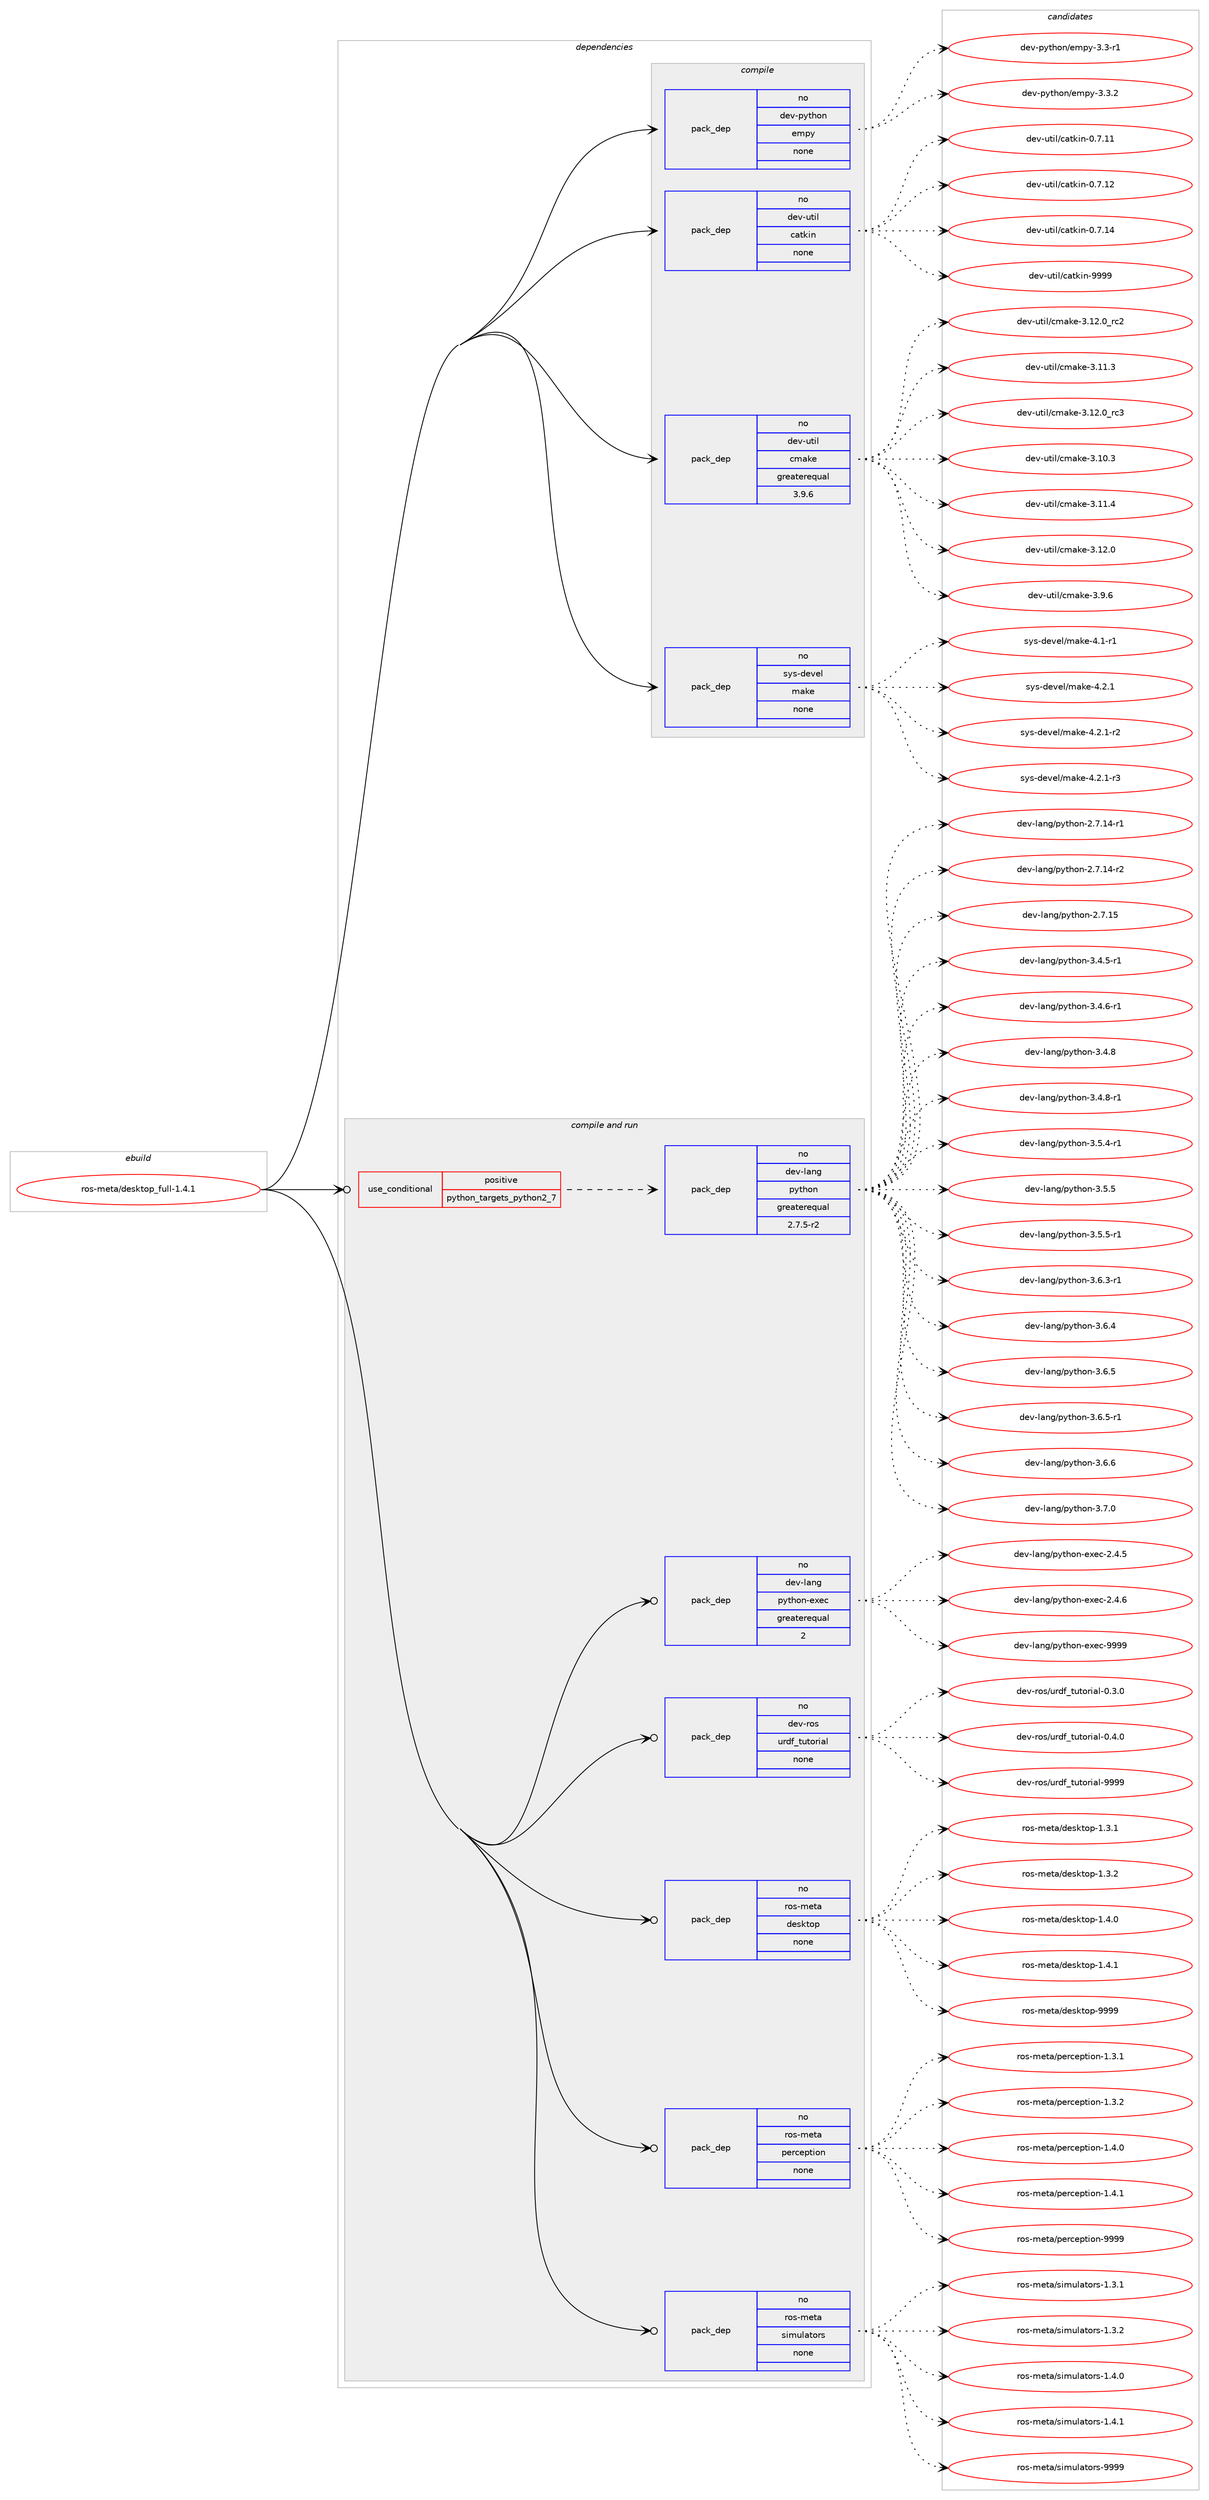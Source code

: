 digraph prolog {

# *************
# Graph options
# *************

newrank=true;
concentrate=true;
compound=true;
graph [rankdir=LR,fontname=Helvetica,fontsize=10,ranksep=1.5];#, ranksep=2.5, nodesep=0.2];
edge  [arrowhead=vee];
node  [fontname=Helvetica,fontsize=10];

# **********
# The ebuild
# **********

subgraph cluster_leftcol {
color=gray;
rank=same;
label=<<i>ebuild</i>>;
id [label="ros-meta/desktop_full-1.4.1", color=red, width=4, href="../ros-meta/desktop_full-1.4.1.svg"];
}

# ****************
# The dependencies
# ****************

subgraph cluster_midcol {
color=gray;
label=<<i>dependencies</i>>;
subgraph cluster_compile {
fillcolor="#eeeeee";
style=filled;
label=<<i>compile</i>>;
subgraph pack608 {
dependency889 [label=<<TABLE BORDER="0" CELLBORDER="1" CELLSPACING="0" CELLPADDING="4" WIDTH="220"><TR><TD ROWSPAN="6" CELLPADDING="30">pack_dep</TD></TR><TR><TD WIDTH="110">no</TD></TR><TR><TD>dev-python</TD></TR><TR><TD>empy</TD></TR><TR><TD>none</TD></TR><TR><TD></TD></TR></TABLE>>, shape=none, color=blue];
}
id:e -> dependency889:w [weight=20,style="solid",arrowhead="vee"];
subgraph pack609 {
dependency890 [label=<<TABLE BORDER="0" CELLBORDER="1" CELLSPACING="0" CELLPADDING="4" WIDTH="220"><TR><TD ROWSPAN="6" CELLPADDING="30">pack_dep</TD></TR><TR><TD WIDTH="110">no</TD></TR><TR><TD>dev-util</TD></TR><TR><TD>catkin</TD></TR><TR><TD>none</TD></TR><TR><TD></TD></TR></TABLE>>, shape=none, color=blue];
}
id:e -> dependency890:w [weight=20,style="solid",arrowhead="vee"];
subgraph pack610 {
dependency891 [label=<<TABLE BORDER="0" CELLBORDER="1" CELLSPACING="0" CELLPADDING="4" WIDTH="220"><TR><TD ROWSPAN="6" CELLPADDING="30">pack_dep</TD></TR><TR><TD WIDTH="110">no</TD></TR><TR><TD>dev-util</TD></TR><TR><TD>cmake</TD></TR><TR><TD>greaterequal</TD></TR><TR><TD>3.9.6</TD></TR></TABLE>>, shape=none, color=blue];
}
id:e -> dependency891:w [weight=20,style="solid",arrowhead="vee"];
subgraph pack611 {
dependency892 [label=<<TABLE BORDER="0" CELLBORDER="1" CELLSPACING="0" CELLPADDING="4" WIDTH="220"><TR><TD ROWSPAN="6" CELLPADDING="30">pack_dep</TD></TR><TR><TD WIDTH="110">no</TD></TR><TR><TD>sys-devel</TD></TR><TR><TD>make</TD></TR><TR><TD>none</TD></TR><TR><TD></TD></TR></TABLE>>, shape=none, color=blue];
}
id:e -> dependency892:w [weight=20,style="solid",arrowhead="vee"];
}
subgraph cluster_compileandrun {
fillcolor="#eeeeee";
style=filled;
label=<<i>compile and run</i>>;
subgraph cond260 {
dependency893 [label=<<TABLE BORDER="0" CELLBORDER="1" CELLSPACING="0" CELLPADDING="4"><TR><TD ROWSPAN="3" CELLPADDING="10">use_conditional</TD></TR><TR><TD>positive</TD></TR><TR><TD>python_targets_python2_7</TD></TR></TABLE>>, shape=none, color=red];
subgraph pack612 {
dependency894 [label=<<TABLE BORDER="0" CELLBORDER="1" CELLSPACING="0" CELLPADDING="4" WIDTH="220"><TR><TD ROWSPAN="6" CELLPADDING="30">pack_dep</TD></TR><TR><TD WIDTH="110">no</TD></TR><TR><TD>dev-lang</TD></TR><TR><TD>python</TD></TR><TR><TD>greaterequal</TD></TR><TR><TD>2.7.5-r2</TD></TR></TABLE>>, shape=none, color=blue];
}
dependency893:e -> dependency894:w [weight=20,style="dashed",arrowhead="vee"];
}
id:e -> dependency893:w [weight=20,style="solid",arrowhead="odotvee"];
subgraph pack613 {
dependency895 [label=<<TABLE BORDER="0" CELLBORDER="1" CELLSPACING="0" CELLPADDING="4" WIDTH="220"><TR><TD ROWSPAN="6" CELLPADDING="30">pack_dep</TD></TR><TR><TD WIDTH="110">no</TD></TR><TR><TD>dev-lang</TD></TR><TR><TD>python-exec</TD></TR><TR><TD>greaterequal</TD></TR><TR><TD>2</TD></TR></TABLE>>, shape=none, color=blue];
}
id:e -> dependency895:w [weight=20,style="solid",arrowhead="odotvee"];
subgraph pack614 {
dependency896 [label=<<TABLE BORDER="0" CELLBORDER="1" CELLSPACING="0" CELLPADDING="4" WIDTH="220"><TR><TD ROWSPAN="6" CELLPADDING="30">pack_dep</TD></TR><TR><TD WIDTH="110">no</TD></TR><TR><TD>dev-ros</TD></TR><TR><TD>urdf_tutorial</TD></TR><TR><TD>none</TD></TR><TR><TD></TD></TR></TABLE>>, shape=none, color=blue];
}
id:e -> dependency896:w [weight=20,style="solid",arrowhead="odotvee"];
subgraph pack615 {
dependency897 [label=<<TABLE BORDER="0" CELLBORDER="1" CELLSPACING="0" CELLPADDING="4" WIDTH="220"><TR><TD ROWSPAN="6" CELLPADDING="30">pack_dep</TD></TR><TR><TD WIDTH="110">no</TD></TR><TR><TD>ros-meta</TD></TR><TR><TD>desktop</TD></TR><TR><TD>none</TD></TR><TR><TD></TD></TR></TABLE>>, shape=none, color=blue];
}
id:e -> dependency897:w [weight=20,style="solid",arrowhead="odotvee"];
subgraph pack616 {
dependency898 [label=<<TABLE BORDER="0" CELLBORDER="1" CELLSPACING="0" CELLPADDING="4" WIDTH="220"><TR><TD ROWSPAN="6" CELLPADDING="30">pack_dep</TD></TR><TR><TD WIDTH="110">no</TD></TR><TR><TD>ros-meta</TD></TR><TR><TD>perception</TD></TR><TR><TD>none</TD></TR><TR><TD></TD></TR></TABLE>>, shape=none, color=blue];
}
id:e -> dependency898:w [weight=20,style="solid",arrowhead="odotvee"];
subgraph pack617 {
dependency899 [label=<<TABLE BORDER="0" CELLBORDER="1" CELLSPACING="0" CELLPADDING="4" WIDTH="220"><TR><TD ROWSPAN="6" CELLPADDING="30">pack_dep</TD></TR><TR><TD WIDTH="110">no</TD></TR><TR><TD>ros-meta</TD></TR><TR><TD>simulators</TD></TR><TR><TD>none</TD></TR><TR><TD></TD></TR></TABLE>>, shape=none, color=blue];
}
id:e -> dependency899:w [weight=20,style="solid",arrowhead="odotvee"];
}
subgraph cluster_run {
fillcolor="#eeeeee";
style=filled;
label=<<i>run</i>>;
}
}

# **************
# The candidates
# **************

subgraph cluster_choices {
rank=same;
color=gray;
label=<<i>candidates</i>>;

subgraph choice608 {
color=black;
nodesep=1;
choice1001011184511212111610411111047101109112121455146514511449 [label="dev-python/empy-3.3-r1", color=red, width=4,href="../dev-python/empy-3.3-r1.svg"];
choice1001011184511212111610411111047101109112121455146514650 [label="dev-python/empy-3.3.2", color=red, width=4,href="../dev-python/empy-3.3.2.svg"];
dependency889:e -> choice1001011184511212111610411111047101109112121455146514511449:w [style=dotted,weight="100"];
dependency889:e -> choice1001011184511212111610411111047101109112121455146514650:w [style=dotted,weight="100"];
}
subgraph choice609 {
color=black;
nodesep=1;
choice1001011184511711610510847999711610710511045484655464949 [label="dev-util/catkin-0.7.11", color=red, width=4,href="../dev-util/catkin-0.7.11.svg"];
choice1001011184511711610510847999711610710511045484655464950 [label="dev-util/catkin-0.7.12", color=red, width=4,href="../dev-util/catkin-0.7.12.svg"];
choice1001011184511711610510847999711610710511045484655464952 [label="dev-util/catkin-0.7.14", color=red, width=4,href="../dev-util/catkin-0.7.14.svg"];
choice100101118451171161051084799971161071051104557575757 [label="dev-util/catkin-9999", color=red, width=4,href="../dev-util/catkin-9999.svg"];
dependency890:e -> choice1001011184511711610510847999711610710511045484655464949:w [style=dotted,weight="100"];
dependency890:e -> choice1001011184511711610510847999711610710511045484655464950:w [style=dotted,weight="100"];
dependency890:e -> choice1001011184511711610510847999711610710511045484655464952:w [style=dotted,weight="100"];
dependency890:e -> choice100101118451171161051084799971161071051104557575757:w [style=dotted,weight="100"];
}
subgraph choice610 {
color=black;
nodesep=1;
choice1001011184511711610510847991099710710145514649504648951149950 [label="dev-util/cmake-3.12.0_rc2", color=red, width=4,href="../dev-util/cmake-3.12.0_rc2.svg"];
choice1001011184511711610510847991099710710145514649494651 [label="dev-util/cmake-3.11.3", color=red, width=4,href="../dev-util/cmake-3.11.3.svg"];
choice1001011184511711610510847991099710710145514649504648951149951 [label="dev-util/cmake-3.12.0_rc3", color=red, width=4,href="../dev-util/cmake-3.12.0_rc3.svg"];
choice1001011184511711610510847991099710710145514649484651 [label="dev-util/cmake-3.10.3", color=red, width=4,href="../dev-util/cmake-3.10.3.svg"];
choice1001011184511711610510847991099710710145514649494652 [label="dev-util/cmake-3.11.4", color=red, width=4,href="../dev-util/cmake-3.11.4.svg"];
choice1001011184511711610510847991099710710145514649504648 [label="dev-util/cmake-3.12.0", color=red, width=4,href="../dev-util/cmake-3.12.0.svg"];
choice10010111845117116105108479910997107101455146574654 [label="dev-util/cmake-3.9.6", color=red, width=4,href="../dev-util/cmake-3.9.6.svg"];
dependency891:e -> choice1001011184511711610510847991099710710145514649504648951149950:w [style=dotted,weight="100"];
dependency891:e -> choice1001011184511711610510847991099710710145514649494651:w [style=dotted,weight="100"];
dependency891:e -> choice1001011184511711610510847991099710710145514649504648951149951:w [style=dotted,weight="100"];
dependency891:e -> choice1001011184511711610510847991099710710145514649484651:w [style=dotted,weight="100"];
dependency891:e -> choice1001011184511711610510847991099710710145514649494652:w [style=dotted,weight="100"];
dependency891:e -> choice1001011184511711610510847991099710710145514649504648:w [style=dotted,weight="100"];
dependency891:e -> choice10010111845117116105108479910997107101455146574654:w [style=dotted,weight="100"];
}
subgraph choice611 {
color=black;
nodesep=1;
choice115121115451001011181011084710997107101455246494511449 [label="sys-devel/make-4.1-r1", color=red, width=4,href="../sys-devel/make-4.1-r1.svg"];
choice115121115451001011181011084710997107101455246504649 [label="sys-devel/make-4.2.1", color=red, width=4,href="../sys-devel/make-4.2.1.svg"];
choice1151211154510010111810110847109971071014552465046494511450 [label="sys-devel/make-4.2.1-r2", color=red, width=4,href="../sys-devel/make-4.2.1-r2.svg"];
choice1151211154510010111810110847109971071014552465046494511451 [label="sys-devel/make-4.2.1-r3", color=red, width=4,href="../sys-devel/make-4.2.1-r3.svg"];
dependency892:e -> choice115121115451001011181011084710997107101455246494511449:w [style=dotted,weight="100"];
dependency892:e -> choice115121115451001011181011084710997107101455246504649:w [style=dotted,weight="100"];
dependency892:e -> choice1151211154510010111810110847109971071014552465046494511450:w [style=dotted,weight="100"];
dependency892:e -> choice1151211154510010111810110847109971071014552465046494511451:w [style=dotted,weight="100"];
}
subgraph choice612 {
color=black;
nodesep=1;
choice100101118451089711010347112121116104111110455046554649524511449 [label="dev-lang/python-2.7.14-r1", color=red, width=4,href="../dev-lang/python-2.7.14-r1.svg"];
choice100101118451089711010347112121116104111110455046554649524511450 [label="dev-lang/python-2.7.14-r2", color=red, width=4,href="../dev-lang/python-2.7.14-r2.svg"];
choice10010111845108971101034711212111610411111045504655464953 [label="dev-lang/python-2.7.15", color=red, width=4,href="../dev-lang/python-2.7.15.svg"];
choice1001011184510897110103471121211161041111104551465246534511449 [label="dev-lang/python-3.4.5-r1", color=red, width=4,href="../dev-lang/python-3.4.5-r1.svg"];
choice1001011184510897110103471121211161041111104551465246544511449 [label="dev-lang/python-3.4.6-r1", color=red, width=4,href="../dev-lang/python-3.4.6-r1.svg"];
choice100101118451089711010347112121116104111110455146524656 [label="dev-lang/python-3.4.8", color=red, width=4,href="../dev-lang/python-3.4.8.svg"];
choice1001011184510897110103471121211161041111104551465246564511449 [label="dev-lang/python-3.4.8-r1", color=red, width=4,href="../dev-lang/python-3.4.8-r1.svg"];
choice1001011184510897110103471121211161041111104551465346524511449 [label="dev-lang/python-3.5.4-r1", color=red, width=4,href="../dev-lang/python-3.5.4-r1.svg"];
choice100101118451089711010347112121116104111110455146534653 [label="dev-lang/python-3.5.5", color=red, width=4,href="../dev-lang/python-3.5.5.svg"];
choice1001011184510897110103471121211161041111104551465346534511449 [label="dev-lang/python-3.5.5-r1", color=red, width=4,href="../dev-lang/python-3.5.5-r1.svg"];
choice1001011184510897110103471121211161041111104551465446514511449 [label="dev-lang/python-3.6.3-r1", color=red, width=4,href="../dev-lang/python-3.6.3-r1.svg"];
choice100101118451089711010347112121116104111110455146544652 [label="dev-lang/python-3.6.4", color=red, width=4,href="../dev-lang/python-3.6.4.svg"];
choice100101118451089711010347112121116104111110455146544653 [label="dev-lang/python-3.6.5", color=red, width=4,href="../dev-lang/python-3.6.5.svg"];
choice1001011184510897110103471121211161041111104551465446534511449 [label="dev-lang/python-3.6.5-r1", color=red, width=4,href="../dev-lang/python-3.6.5-r1.svg"];
choice100101118451089711010347112121116104111110455146544654 [label="dev-lang/python-3.6.6", color=red, width=4,href="../dev-lang/python-3.6.6.svg"];
choice100101118451089711010347112121116104111110455146554648 [label="dev-lang/python-3.7.0", color=red, width=4,href="../dev-lang/python-3.7.0.svg"];
dependency894:e -> choice100101118451089711010347112121116104111110455046554649524511449:w [style=dotted,weight="100"];
dependency894:e -> choice100101118451089711010347112121116104111110455046554649524511450:w [style=dotted,weight="100"];
dependency894:e -> choice10010111845108971101034711212111610411111045504655464953:w [style=dotted,weight="100"];
dependency894:e -> choice1001011184510897110103471121211161041111104551465246534511449:w [style=dotted,weight="100"];
dependency894:e -> choice1001011184510897110103471121211161041111104551465246544511449:w [style=dotted,weight="100"];
dependency894:e -> choice100101118451089711010347112121116104111110455146524656:w [style=dotted,weight="100"];
dependency894:e -> choice1001011184510897110103471121211161041111104551465246564511449:w [style=dotted,weight="100"];
dependency894:e -> choice1001011184510897110103471121211161041111104551465346524511449:w [style=dotted,weight="100"];
dependency894:e -> choice100101118451089711010347112121116104111110455146534653:w [style=dotted,weight="100"];
dependency894:e -> choice1001011184510897110103471121211161041111104551465346534511449:w [style=dotted,weight="100"];
dependency894:e -> choice1001011184510897110103471121211161041111104551465446514511449:w [style=dotted,weight="100"];
dependency894:e -> choice100101118451089711010347112121116104111110455146544652:w [style=dotted,weight="100"];
dependency894:e -> choice100101118451089711010347112121116104111110455146544653:w [style=dotted,weight="100"];
dependency894:e -> choice1001011184510897110103471121211161041111104551465446534511449:w [style=dotted,weight="100"];
dependency894:e -> choice100101118451089711010347112121116104111110455146544654:w [style=dotted,weight="100"];
dependency894:e -> choice100101118451089711010347112121116104111110455146554648:w [style=dotted,weight="100"];
}
subgraph choice613 {
color=black;
nodesep=1;
choice1001011184510897110103471121211161041111104510112010199455046524653 [label="dev-lang/python-exec-2.4.5", color=red, width=4,href="../dev-lang/python-exec-2.4.5.svg"];
choice1001011184510897110103471121211161041111104510112010199455046524654 [label="dev-lang/python-exec-2.4.6", color=red, width=4,href="../dev-lang/python-exec-2.4.6.svg"];
choice10010111845108971101034711212111610411111045101120101994557575757 [label="dev-lang/python-exec-9999", color=red, width=4,href="../dev-lang/python-exec-9999.svg"];
dependency895:e -> choice1001011184510897110103471121211161041111104510112010199455046524653:w [style=dotted,weight="100"];
dependency895:e -> choice1001011184510897110103471121211161041111104510112010199455046524654:w [style=dotted,weight="100"];
dependency895:e -> choice10010111845108971101034711212111610411111045101120101994557575757:w [style=dotted,weight="100"];
}
subgraph choice614 {
color=black;
nodesep=1;
choice10010111845114111115471171141001029511611711611111410597108454846514648 [label="dev-ros/urdf_tutorial-0.3.0", color=red, width=4,href="../dev-ros/urdf_tutorial-0.3.0.svg"];
choice10010111845114111115471171141001029511611711611111410597108454846524648 [label="dev-ros/urdf_tutorial-0.4.0", color=red, width=4,href="../dev-ros/urdf_tutorial-0.4.0.svg"];
choice100101118451141111154711711410010295116117116111114105971084557575757 [label="dev-ros/urdf_tutorial-9999", color=red, width=4,href="../dev-ros/urdf_tutorial-9999.svg"];
dependency896:e -> choice10010111845114111115471171141001029511611711611111410597108454846514648:w [style=dotted,weight="100"];
dependency896:e -> choice10010111845114111115471171141001029511611711611111410597108454846524648:w [style=dotted,weight="100"];
dependency896:e -> choice100101118451141111154711711410010295116117116111114105971084557575757:w [style=dotted,weight="100"];
}
subgraph choice615 {
color=black;
nodesep=1;
choice114111115451091011169747100101115107116111112454946514649 [label="ros-meta/desktop-1.3.1", color=red, width=4,href="../ros-meta/desktop-1.3.1.svg"];
choice114111115451091011169747100101115107116111112454946514650 [label="ros-meta/desktop-1.3.2", color=red, width=4,href="../ros-meta/desktop-1.3.2.svg"];
choice114111115451091011169747100101115107116111112454946524648 [label="ros-meta/desktop-1.4.0", color=red, width=4,href="../ros-meta/desktop-1.4.0.svg"];
choice114111115451091011169747100101115107116111112454946524649 [label="ros-meta/desktop-1.4.1", color=red, width=4,href="../ros-meta/desktop-1.4.1.svg"];
choice1141111154510910111697471001011151071161111124557575757 [label="ros-meta/desktop-9999", color=red, width=4,href="../ros-meta/desktop-9999.svg"];
dependency897:e -> choice114111115451091011169747100101115107116111112454946514649:w [style=dotted,weight="100"];
dependency897:e -> choice114111115451091011169747100101115107116111112454946514650:w [style=dotted,weight="100"];
dependency897:e -> choice114111115451091011169747100101115107116111112454946524648:w [style=dotted,weight="100"];
dependency897:e -> choice114111115451091011169747100101115107116111112454946524649:w [style=dotted,weight="100"];
dependency897:e -> choice1141111154510910111697471001011151071161111124557575757:w [style=dotted,weight="100"];
}
subgraph choice616 {
color=black;
nodesep=1;
choice11411111545109101116974711210111499101112116105111110454946514649 [label="ros-meta/perception-1.3.1", color=red, width=4,href="../ros-meta/perception-1.3.1.svg"];
choice11411111545109101116974711210111499101112116105111110454946514650 [label="ros-meta/perception-1.3.2", color=red, width=4,href="../ros-meta/perception-1.3.2.svg"];
choice11411111545109101116974711210111499101112116105111110454946524648 [label="ros-meta/perception-1.4.0", color=red, width=4,href="../ros-meta/perception-1.4.0.svg"];
choice11411111545109101116974711210111499101112116105111110454946524649 [label="ros-meta/perception-1.4.1", color=red, width=4,href="../ros-meta/perception-1.4.1.svg"];
choice114111115451091011169747112101114991011121161051111104557575757 [label="ros-meta/perception-9999", color=red, width=4,href="../ros-meta/perception-9999.svg"];
dependency898:e -> choice11411111545109101116974711210111499101112116105111110454946514649:w [style=dotted,weight="100"];
dependency898:e -> choice11411111545109101116974711210111499101112116105111110454946514650:w [style=dotted,weight="100"];
dependency898:e -> choice11411111545109101116974711210111499101112116105111110454946524648:w [style=dotted,weight="100"];
dependency898:e -> choice11411111545109101116974711210111499101112116105111110454946524649:w [style=dotted,weight="100"];
dependency898:e -> choice114111115451091011169747112101114991011121161051111104557575757:w [style=dotted,weight="100"];
}
subgraph choice617 {
color=black;
nodesep=1;
choice11411111545109101116974711510510911710897116111114115454946514649 [label="ros-meta/simulators-1.3.1", color=red, width=4,href="../ros-meta/simulators-1.3.1.svg"];
choice11411111545109101116974711510510911710897116111114115454946514650 [label="ros-meta/simulators-1.3.2", color=red, width=4,href="../ros-meta/simulators-1.3.2.svg"];
choice11411111545109101116974711510510911710897116111114115454946524648 [label="ros-meta/simulators-1.4.0", color=red, width=4,href="../ros-meta/simulators-1.4.0.svg"];
choice11411111545109101116974711510510911710897116111114115454946524649 [label="ros-meta/simulators-1.4.1", color=red, width=4,href="../ros-meta/simulators-1.4.1.svg"];
choice114111115451091011169747115105109117108971161111141154557575757 [label="ros-meta/simulators-9999", color=red, width=4,href="../ros-meta/simulators-9999.svg"];
dependency899:e -> choice11411111545109101116974711510510911710897116111114115454946514649:w [style=dotted,weight="100"];
dependency899:e -> choice11411111545109101116974711510510911710897116111114115454946514650:w [style=dotted,weight="100"];
dependency899:e -> choice11411111545109101116974711510510911710897116111114115454946524648:w [style=dotted,weight="100"];
dependency899:e -> choice11411111545109101116974711510510911710897116111114115454946524649:w [style=dotted,weight="100"];
dependency899:e -> choice114111115451091011169747115105109117108971161111141154557575757:w [style=dotted,weight="100"];
}
}

}
